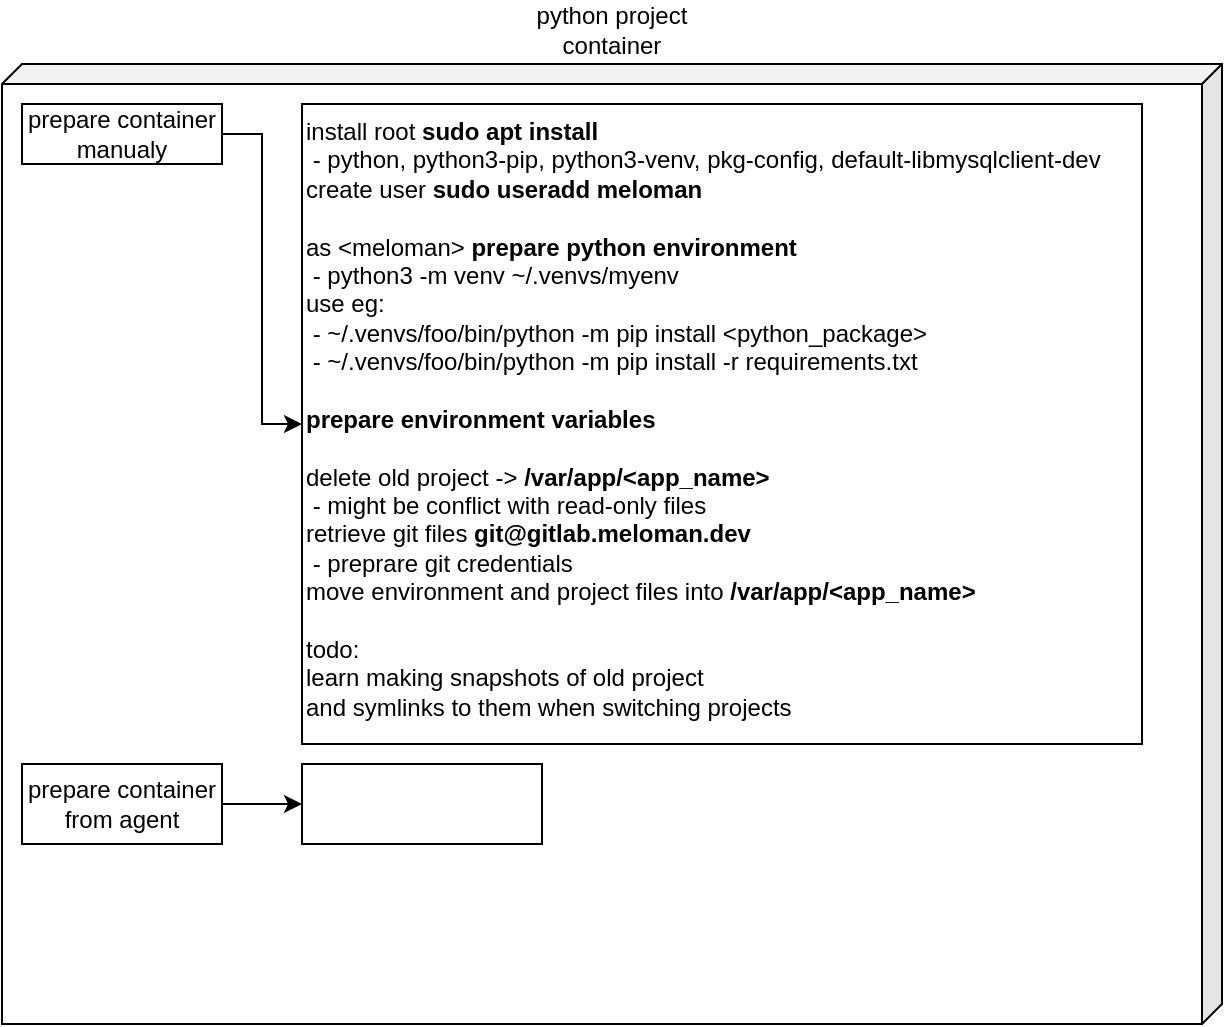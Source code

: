 <mxfile version="22.1.2" type="device">
  <diagram name="Page-1" id="sXCmPrJdI40Flx_d11Do">
    <mxGraphModel dx="939" dy="574" grid="1" gridSize="10" guides="1" tooltips="1" connect="1" arrows="1" fold="1" page="1" pageScale="1" pageWidth="827" pageHeight="1169" math="0" shadow="0">
      <root>
        <mxCell id="0" />
        <mxCell id="1" parent="0" />
        <mxCell id="RrXciiKIeqz7K7-Z4A07-8" value="python project&lt;br&gt;container" style="shape=cube;whiteSpace=wrap;html=1;boundedLbl=1;backgroundOutline=1;darkOpacity=0.05;darkOpacity2=0.1;size=10;flipH=1;verticalAlign=bottom;align=center;labelPosition=center;verticalLabelPosition=top;" vertex="1" parent="1">
          <mxGeometry x="160" y="40" width="610" height="480" as="geometry" />
        </mxCell>
        <mxCell id="RrXciiKIeqz7K7-Z4A07-10" value="" style="edgeStyle=orthogonalEdgeStyle;rounded=0;orthogonalLoop=1;jettySize=auto;html=1;" edge="1" parent="1" source="RrXciiKIeqz7K7-Z4A07-1" target="RrXciiKIeqz7K7-Z4A07-9">
          <mxGeometry relative="1" as="geometry" />
        </mxCell>
        <mxCell id="RrXciiKIeqz7K7-Z4A07-1" value="prepare container&lt;br&gt;manualy" style="rounded=0;whiteSpace=wrap;html=1;" vertex="1" parent="1">
          <mxGeometry x="170" y="60" width="100" height="30" as="geometry" />
        </mxCell>
        <mxCell id="RrXciiKIeqz7K7-Z4A07-15" value="" style="edgeStyle=orthogonalEdgeStyle;rounded=0;orthogonalLoop=1;jettySize=auto;html=1;" edge="1" parent="1" source="RrXciiKIeqz7K7-Z4A07-3" target="RrXciiKIeqz7K7-Z4A07-14">
          <mxGeometry relative="1" as="geometry" />
        </mxCell>
        <mxCell id="RrXciiKIeqz7K7-Z4A07-3" value="prepare container from agent" style="rounded=0;whiteSpace=wrap;html=1;" vertex="1" parent="1">
          <mxGeometry x="170" y="390" width="100" height="40" as="geometry" />
        </mxCell>
        <mxCell id="RrXciiKIeqz7K7-Z4A07-9" value="&lt;div style=&quot;&quot;&gt;&lt;span style=&quot;background-color: initial;&quot;&gt;install root &lt;b&gt;sudo apt install&lt;/b&gt;&amp;nbsp;&lt;/span&gt;&lt;/div&gt;&amp;nbsp;- python, python3-pip, python3-venv, pkg-config, default-libmysqlclient-dev&lt;br&gt;create user&amp;nbsp;&lt;b&gt;sudo useradd meloman&lt;/b&gt;&lt;br&gt;&lt;br&gt;as &amp;lt;meloman&amp;gt; &lt;b&gt;prepare python environment&lt;/b&gt;&lt;br&gt;&amp;nbsp;-&amp;nbsp;python3 -m venv ~/.venvs/myenv&lt;br&gt;use eg:&lt;br&gt;&amp;nbsp;-&amp;nbsp;~/.venvs/foo/bin/python -m pip install &amp;lt;python_package&amp;gt;&lt;br&gt;&amp;nbsp;- ~/.venvs/foo/bin/python -m pip install -r requirements.txt&lt;br&gt;&lt;br&gt;&lt;b&gt;prepare environment variables&lt;/b&gt;&lt;br&gt;&lt;br&gt;delete old project -&amp;gt;&amp;nbsp;&lt;b style=&quot;border-color: var(--border-color);&quot;&gt;/var/app/&amp;lt;app_name&amp;gt;&lt;br&gt;&lt;/b&gt;&amp;nbsp;- might be conflict with read-only files&lt;br&gt;retrieve git files &lt;b&gt;git@gitlab.meloman.dev&lt;br&gt;&lt;/b&gt;&amp;nbsp;- preprare git credentials&lt;br&gt;move environment and project files into &lt;b&gt;/var/app/&amp;lt;app_name&amp;gt;&lt;br&gt;&lt;/b&gt;&lt;br&gt;todo:&lt;br&gt;learn making snapshots of old project&lt;br&gt;and symlinks to them when switching projects" style="rounded=0;whiteSpace=wrap;html=1;align=left;verticalAlign=top;" vertex="1" parent="1">
          <mxGeometry x="310" y="60" width="420" height="320" as="geometry" />
        </mxCell>
        <mxCell id="RrXciiKIeqz7K7-Z4A07-14" value="" style="whiteSpace=wrap;html=1;rounded=0;" vertex="1" parent="1">
          <mxGeometry x="310" y="390" width="120" height="40" as="geometry" />
        </mxCell>
      </root>
    </mxGraphModel>
  </diagram>
</mxfile>
